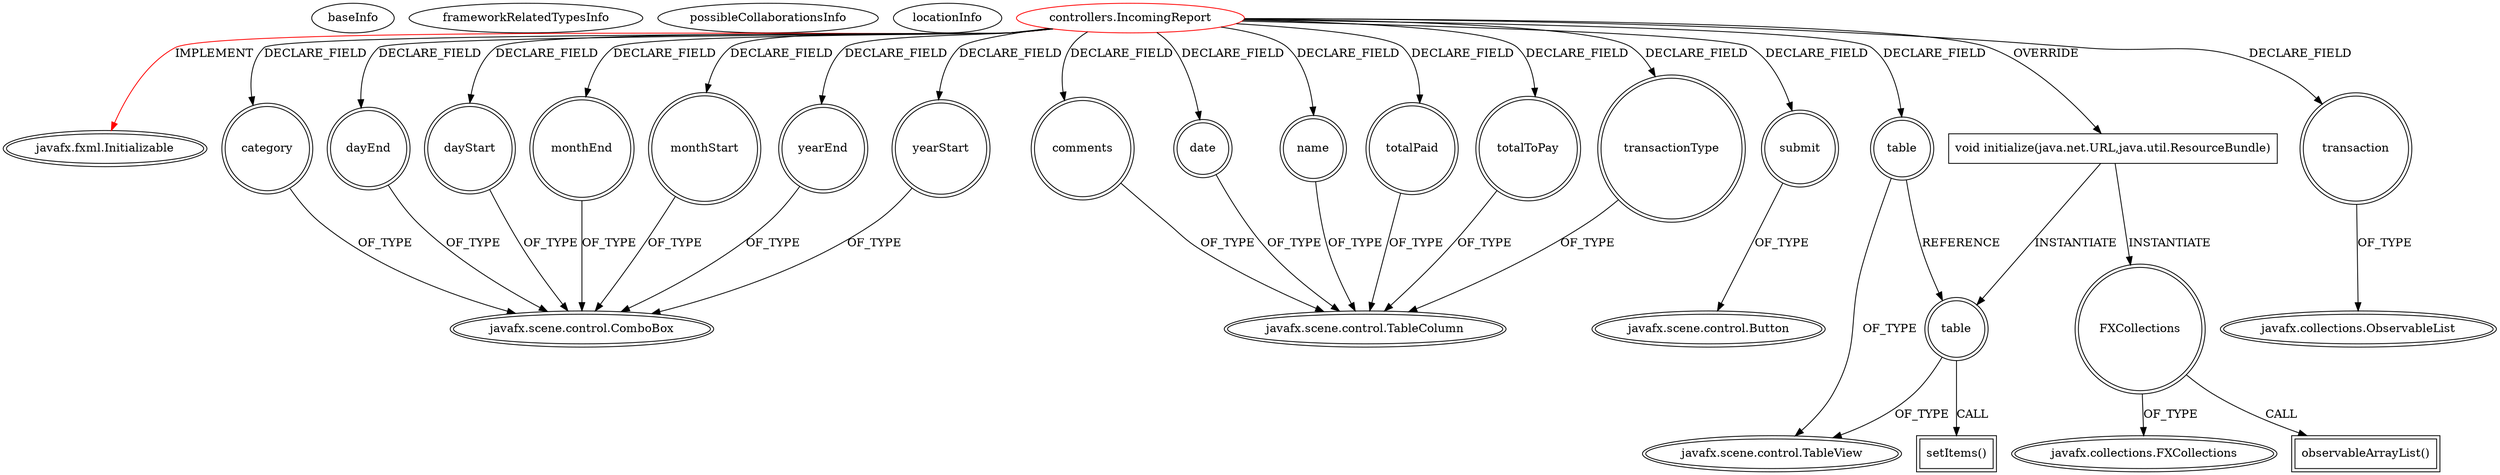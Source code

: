 digraph {
baseInfo[graphId=3567,category="extension_graph",isAnonymous=false,possibleRelation=false]
frameworkRelatedTypesInfo[0="javafx.fxml.Initializable"]
possibleCollaborationsInfo[]
locationInfo[projectName="matanghuy-SPCA",filePath="/matanghuy-SPCA/SPCA-master/SPCA/src/controllers/IncomingReport.java",contextSignature="IncomingReport",graphId="3567"]
0[label="controllers.IncomingReport",vertexType="ROOT_CLIENT_CLASS_DECLARATION",isFrameworkType=false,color=red]
1[label="javafx.fxml.Initializable",vertexType="FRAMEWORK_INTERFACE_TYPE",isFrameworkType=true,peripheries=2]
2[label="category",vertexType="FIELD_DECLARATION",isFrameworkType=true,peripheries=2,shape=circle]
3[label="javafx.scene.control.ComboBox",vertexType="FRAMEWORK_CLASS_TYPE",isFrameworkType=true,peripheries=2]
4[label="comments",vertexType="FIELD_DECLARATION",isFrameworkType=true,peripheries=2,shape=circle]
5[label="javafx.scene.control.TableColumn",vertexType="FRAMEWORK_CLASS_TYPE",isFrameworkType=true,peripheries=2]
6[label="date",vertexType="FIELD_DECLARATION",isFrameworkType=true,peripheries=2,shape=circle]
8[label="dayEnd",vertexType="FIELD_DECLARATION",isFrameworkType=true,peripheries=2,shape=circle]
10[label="dayStart",vertexType="FIELD_DECLARATION",isFrameworkType=true,peripheries=2,shape=circle]
12[label="monthEnd",vertexType="FIELD_DECLARATION",isFrameworkType=true,peripheries=2,shape=circle]
14[label="monthStart",vertexType="FIELD_DECLARATION",isFrameworkType=true,peripheries=2,shape=circle]
16[label="name",vertexType="FIELD_DECLARATION",isFrameworkType=true,peripheries=2,shape=circle]
18[label="submit",vertexType="FIELD_DECLARATION",isFrameworkType=true,peripheries=2,shape=circle]
19[label="javafx.scene.control.Button",vertexType="FRAMEWORK_CLASS_TYPE",isFrameworkType=true,peripheries=2]
20[label="table",vertexType="FIELD_DECLARATION",isFrameworkType=true,peripheries=2,shape=circle]
21[label="javafx.scene.control.TableView",vertexType="FRAMEWORK_CLASS_TYPE",isFrameworkType=true,peripheries=2]
22[label="totalPaid",vertexType="FIELD_DECLARATION",isFrameworkType=true,peripheries=2,shape=circle]
24[label="totalToPay",vertexType="FIELD_DECLARATION",isFrameworkType=true,peripheries=2,shape=circle]
26[label="transaction",vertexType="FIELD_DECLARATION",isFrameworkType=true,peripheries=2,shape=circle]
27[label="javafx.collections.ObservableList",vertexType="FRAMEWORK_INTERFACE_TYPE",isFrameworkType=true,peripheries=2]
28[label="transactionType",vertexType="FIELD_DECLARATION",isFrameworkType=true,peripheries=2,shape=circle]
30[label="yearEnd",vertexType="FIELD_DECLARATION",isFrameworkType=true,peripheries=2,shape=circle]
32[label="yearStart",vertexType="FIELD_DECLARATION",isFrameworkType=true,peripheries=2,shape=circle]
34[label="void initialize(java.net.URL,java.util.ResourceBundle)",vertexType="OVERRIDING_METHOD_DECLARATION",isFrameworkType=false,shape=box]
35[label="FXCollections",vertexType="VARIABLE_EXPRESION",isFrameworkType=true,peripheries=2,shape=circle]
37[label="javafx.collections.FXCollections",vertexType="FRAMEWORK_CLASS_TYPE",isFrameworkType=true,peripheries=2]
36[label="observableArrayList()",vertexType="INSIDE_CALL",isFrameworkType=true,peripheries=2,shape=box]
38[label="table",vertexType="VARIABLE_EXPRESION",isFrameworkType=true,peripheries=2,shape=circle]
39[label="setItems()",vertexType="INSIDE_CALL",isFrameworkType=true,peripheries=2,shape=box]
0->1[label="IMPLEMENT",color=red]
0->2[label="DECLARE_FIELD"]
2->3[label="OF_TYPE"]
0->4[label="DECLARE_FIELD"]
4->5[label="OF_TYPE"]
0->6[label="DECLARE_FIELD"]
6->5[label="OF_TYPE"]
0->8[label="DECLARE_FIELD"]
8->3[label="OF_TYPE"]
0->10[label="DECLARE_FIELD"]
10->3[label="OF_TYPE"]
0->12[label="DECLARE_FIELD"]
12->3[label="OF_TYPE"]
0->14[label="DECLARE_FIELD"]
14->3[label="OF_TYPE"]
0->16[label="DECLARE_FIELD"]
16->5[label="OF_TYPE"]
0->18[label="DECLARE_FIELD"]
18->19[label="OF_TYPE"]
0->20[label="DECLARE_FIELD"]
20->21[label="OF_TYPE"]
0->22[label="DECLARE_FIELD"]
22->5[label="OF_TYPE"]
0->24[label="DECLARE_FIELD"]
24->5[label="OF_TYPE"]
0->26[label="DECLARE_FIELD"]
26->27[label="OF_TYPE"]
0->28[label="DECLARE_FIELD"]
28->5[label="OF_TYPE"]
0->30[label="DECLARE_FIELD"]
30->3[label="OF_TYPE"]
0->32[label="DECLARE_FIELD"]
32->3[label="OF_TYPE"]
0->34[label="OVERRIDE"]
34->35[label="INSTANTIATE"]
35->37[label="OF_TYPE"]
35->36[label="CALL"]
34->38[label="INSTANTIATE"]
20->38[label="REFERENCE"]
38->21[label="OF_TYPE"]
38->39[label="CALL"]
}
